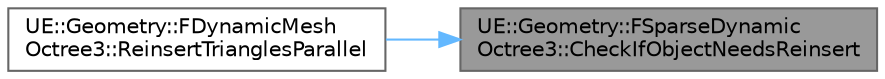 digraph "UE::Geometry::FSparseDynamicOctree3::CheckIfObjectNeedsReinsert"
{
 // INTERACTIVE_SVG=YES
 // LATEX_PDF_SIZE
  bgcolor="transparent";
  edge [fontname=Helvetica,fontsize=10,labelfontname=Helvetica,labelfontsize=10];
  node [fontname=Helvetica,fontsize=10,shape=box,height=0.2,width=0.4];
  rankdir="RL";
  Node1 [id="Node000001",label="UE::Geometry::FSparseDynamic\lOctree3::CheckIfObjectNeedsReinsert",height=0.2,width=0.4,color="gray40", fillcolor="grey60", style="filled", fontcolor="black",tooltip="Check if the object needs to be reinserted, if it has NewBounds."];
  Node1 -> Node2 [id="edge1_Node000001_Node000002",dir="back",color="steelblue1",style="solid",tooltip=" "];
  Node2 [id="Node000002",label="UE::Geometry::FDynamicMesh\lOctree3::ReinsertTrianglesParallel",height=0.2,width=0.4,color="grey40", fillcolor="white", style="filled",URL="$dc/d61/classUE_1_1Geometry_1_1FDynamicMeshOctree3.html#a70b5857558e15602d3d2e115c8b5a8e5",tooltip="Reinsert a set of triangles into the tree."];
}
